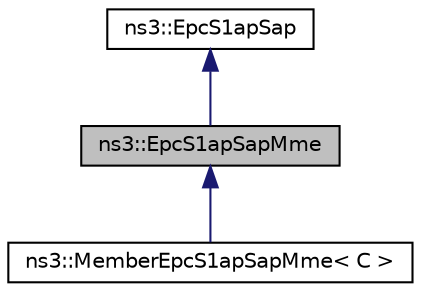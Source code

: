 digraph "ns3::EpcS1apSapMme"
{
 // LATEX_PDF_SIZE
  edge [fontname="Helvetica",fontsize="10",labelfontname="Helvetica",labelfontsize="10"];
  node [fontname="Helvetica",fontsize="10",shape=record];
  Node1 [label="ns3::EpcS1apSapMme",height=0.2,width=0.4,color="black", fillcolor="grey75", style="filled", fontcolor="black",tooltip="MME side of the S1-AP Service Access Point (SAP), provides the MME methods to be called when an S1-AP..."];
  Node2 -> Node1 [dir="back",color="midnightblue",fontsize="10",style="solid",fontname="Helvetica"];
  Node2 [label="ns3::EpcS1apSap",height=0.2,width=0.4,color="black", fillcolor="white", style="filled",URL="$classns3_1_1_epc_s1ap_sap.html",tooltip="Base class that defines EPC S1-AP Service Access Point (SAP) interface."];
  Node1 -> Node3 [dir="back",color="midnightblue",fontsize="10",style="solid",fontname="Helvetica"];
  Node3 [label="ns3::MemberEpcS1apSapMme\< C \>",height=0.2,width=0.4,color="black", fillcolor="white", style="filled",URL="$classns3_1_1_member_epc_s1ap_sap_mme.html",tooltip="Template for the implementation of the EpcS1apSapMme as a member of an owner class of type C to which..."];
}
